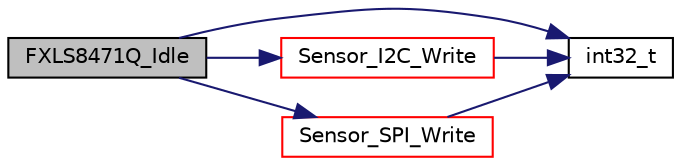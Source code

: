 digraph "FXLS8471Q_Idle"
{
  edge [fontname="Helvetica",fontsize="10",labelfontname="Helvetica",labelfontsize="10"];
  node [fontname="Helvetica",fontsize="10",shape=record];
  rankdir="LR";
  Node36 [label="FXLS8471Q_Idle",height=0.2,width=0.4,color="black", fillcolor="grey75", style="filled", fontcolor="black"];
  Node36 -> Node37 [color="midnightblue",fontsize="10",style="solid",fontname="Helvetica"];
  Node37 [label="int32_t",height=0.2,width=0.4,color="black", fillcolor="white", style="filled",URL="$data__format__service_8h.html#a5d7069350a7d7e65686c77a8038f462f",tooltip="The interface function to append the data on the formated stream. "];
  Node36 -> Node38 [color="midnightblue",fontsize="10",style="solid",fontname="Helvetica"];
  Node38 [label="Sensor_I2C_Write",height=0.2,width=0.4,color="red", fillcolor="white", style="filled",URL="$sensor__io__i2c_8c.html#aaac4c4f34b4dd37d3f202a1dbb4b000b",tooltip="Write register data to a sensor. "];
  Node38 -> Node37 [color="midnightblue",fontsize="10",style="solid",fontname="Helvetica"];
  Node36 -> Node40 [color="midnightblue",fontsize="10",style="solid",fontname="Helvetica"];
  Node40 [label="Sensor_SPI_Write",height=0.2,width=0.4,color="red", fillcolor="white", style="filled",URL="$sensor__io__spi_8c.html#aaadd5fc1d790e7922e5303b4d61b67b4",tooltip="Write register data to a sensor. "];
  Node40 -> Node37 [color="midnightblue",fontsize="10",style="solid",fontname="Helvetica"];
}
